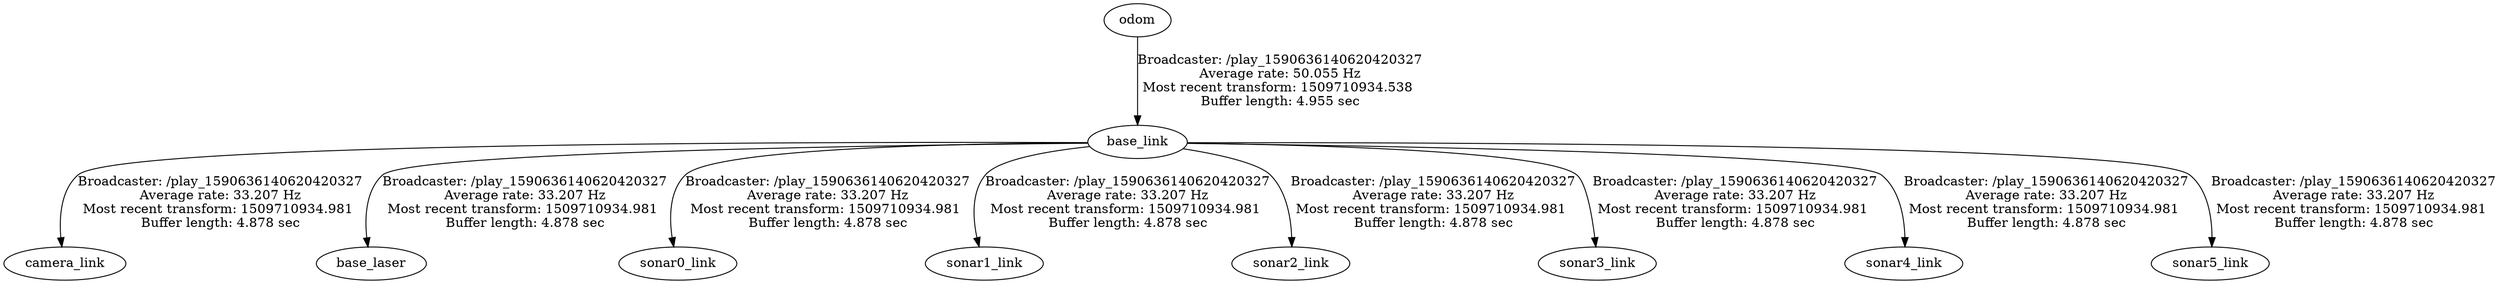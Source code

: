 digraph G {
"odom" -> "base_link"[label="Broadcaster: /play_1590636140620420327\nAverage rate: 50.055 Hz\nMost recent transform: 1509710934.538 \nBuffer length: 4.955 sec\n"];
"base_link" -> "camera_link"[label="Broadcaster: /play_1590636140620420327\nAverage rate: 33.207 Hz\nMost recent transform: 1509710934.981 \nBuffer length: 4.878 sec\n"];
"base_link" -> "base_laser"[label="Broadcaster: /play_1590636140620420327\nAverage rate: 33.207 Hz\nMost recent transform: 1509710934.981 \nBuffer length: 4.878 sec\n"];
"base_link" -> "sonar0_link"[label="Broadcaster: /play_1590636140620420327\nAverage rate: 33.207 Hz\nMost recent transform: 1509710934.981 \nBuffer length: 4.878 sec\n"];
"base_link" -> "sonar1_link"[label="Broadcaster: /play_1590636140620420327\nAverage rate: 33.207 Hz\nMost recent transform: 1509710934.981 \nBuffer length: 4.878 sec\n"];
"base_link" -> "sonar2_link"[label="Broadcaster: /play_1590636140620420327\nAverage rate: 33.207 Hz\nMost recent transform: 1509710934.981 \nBuffer length: 4.878 sec\n"];
"base_link" -> "sonar3_link"[label="Broadcaster: /play_1590636140620420327\nAverage rate: 33.207 Hz\nMost recent transform: 1509710934.981 \nBuffer length: 4.878 sec\n"];
"base_link" -> "sonar4_link"[label="Broadcaster: /play_1590636140620420327\nAverage rate: 33.207 Hz\nMost recent transform: 1509710934.981 \nBuffer length: 4.878 sec\n"];
"base_link" -> "sonar5_link"[label="Broadcaster: /play_1590636140620420327\nAverage rate: 33.207 Hz\nMost recent transform: 1509710934.981 \nBuffer length: 4.878 sec\n"];
}